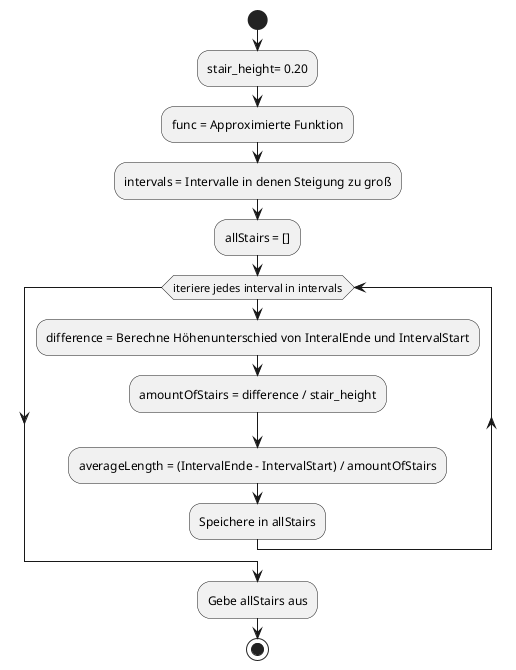 @startuml
start

:stair_height= 0.20;
:func = Approximierte Funktion;
:intervals = Intervalle in denen Steigung zu groß;
:allStairs = [];

while (iteriere jedes interval in intervals)
 :difference = Berechne Höhenunterschied von InteralEnde und IntervalStart;
 :amountOfStairs = difference / stair_height;
 :averageLength = (IntervalEnde - IntervalStart) / amountOfStairs;
 :Speichere in allStairs;
endwhile

:Gebe allStairs aus;

stop
@enduml
